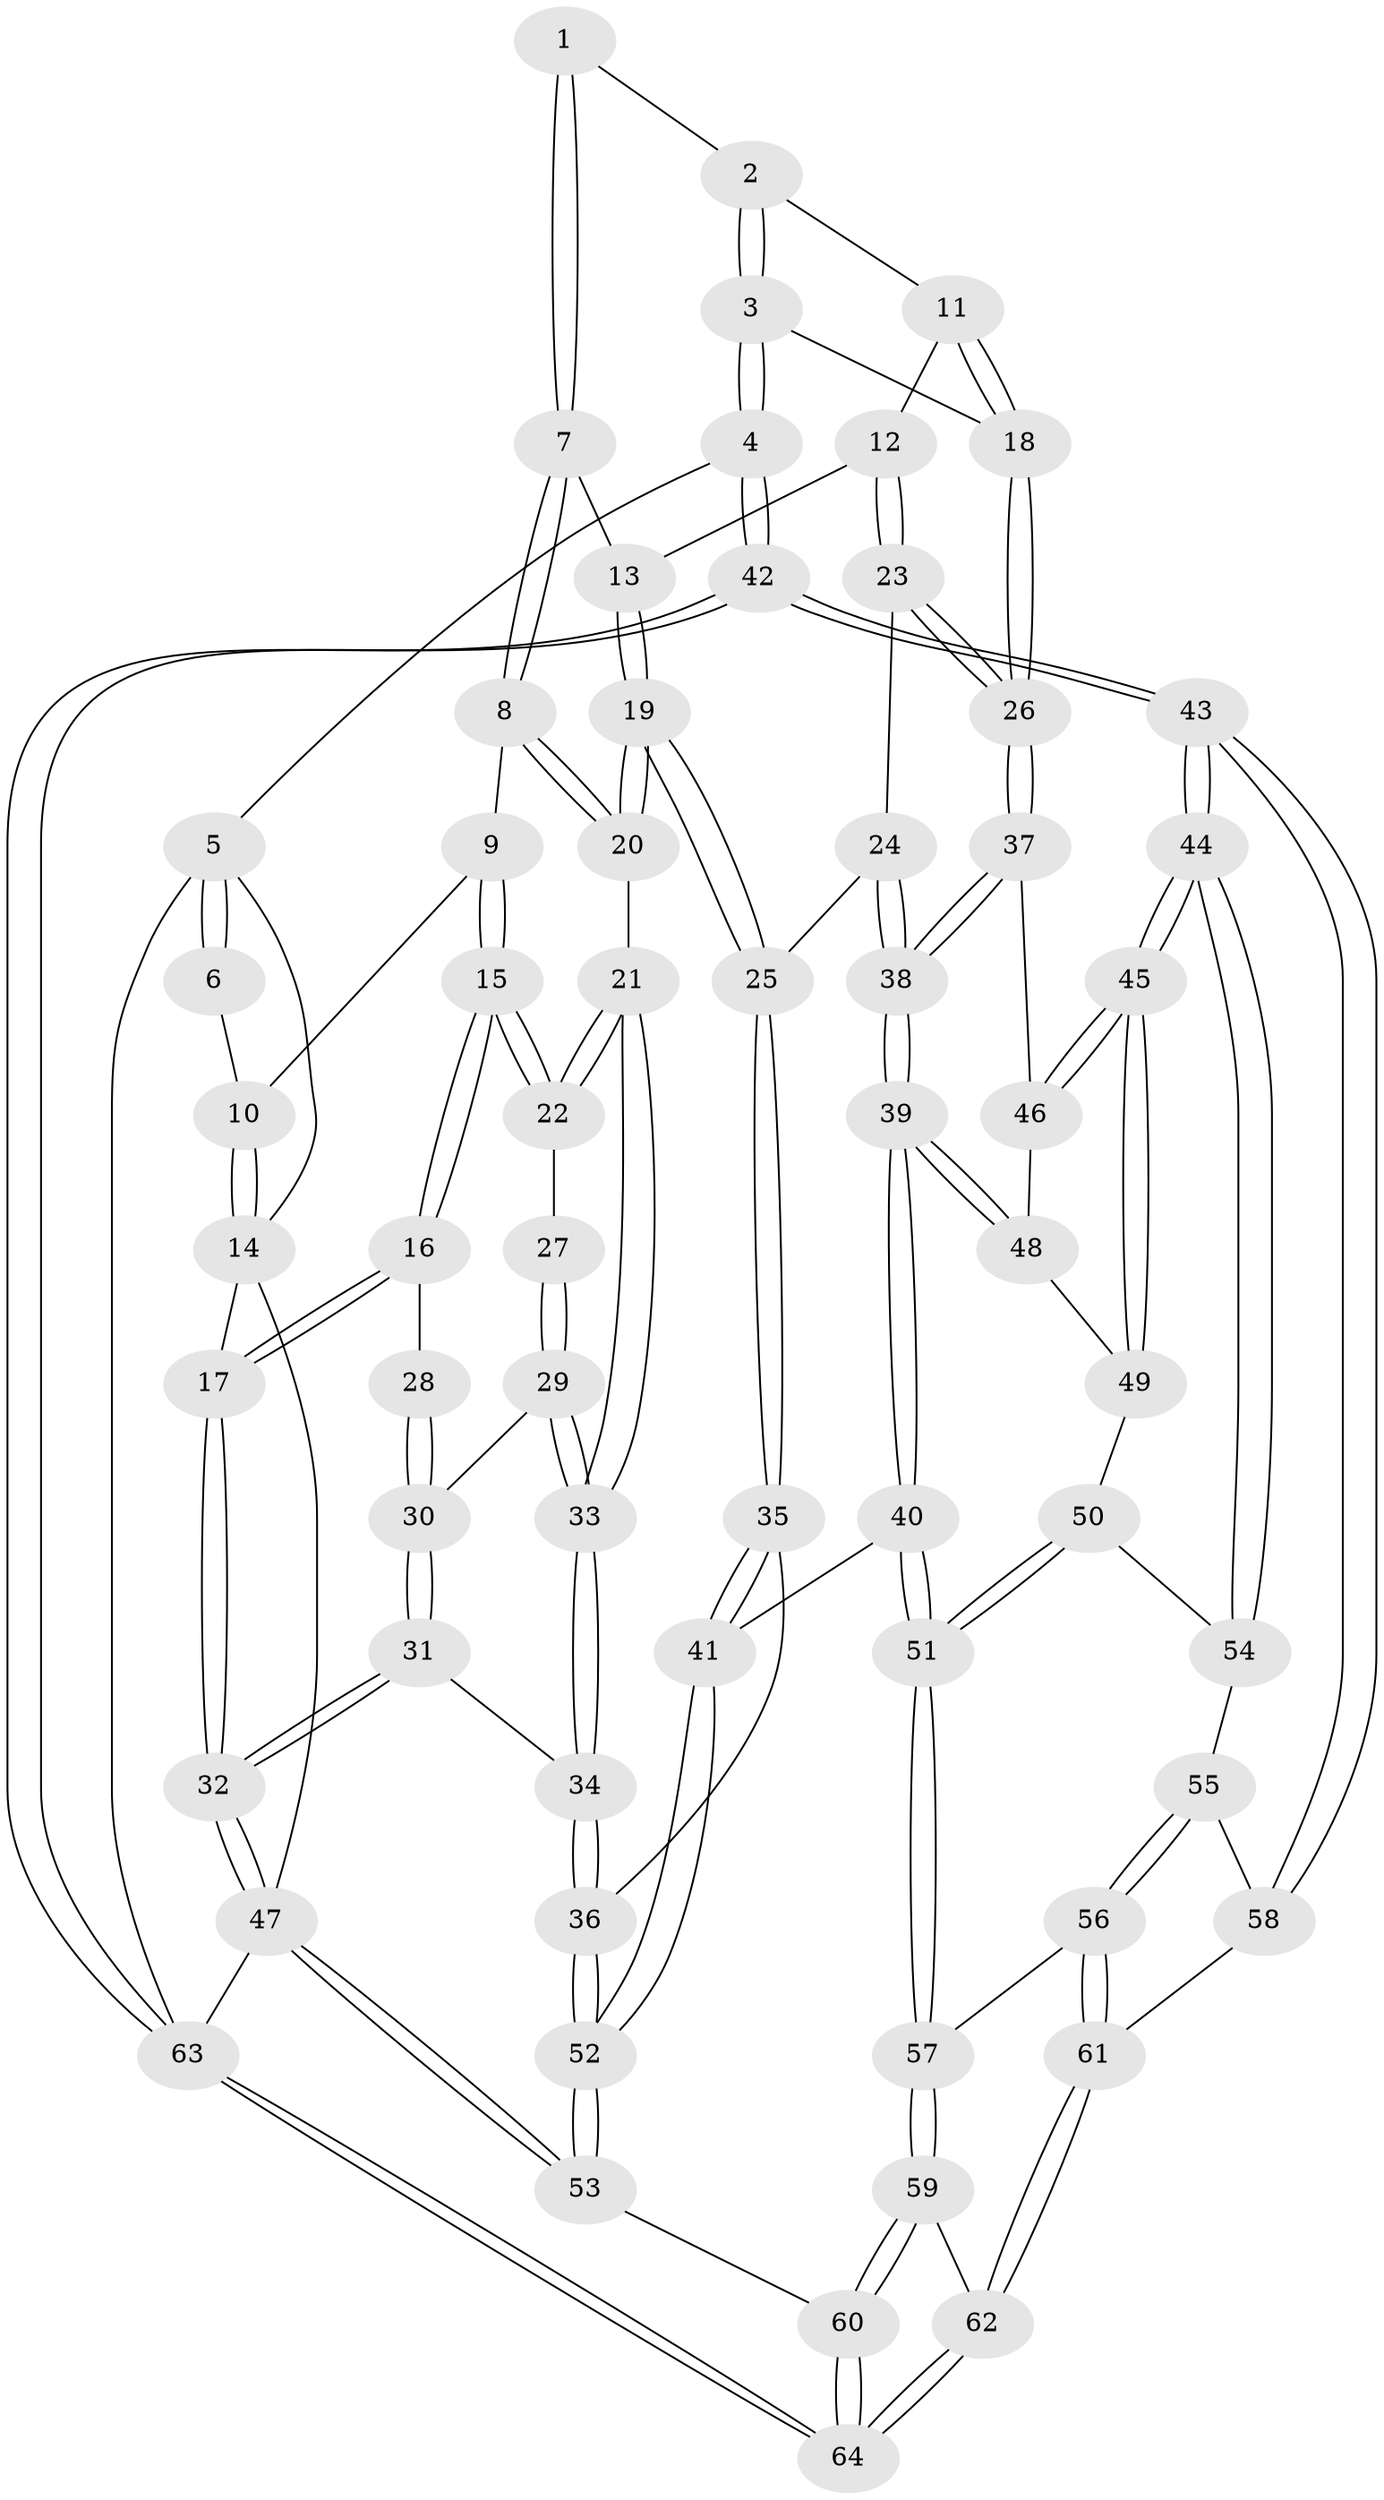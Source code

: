 // Generated by graph-tools (version 1.1) at 2025/11/02/27/25 16:11:54]
// undirected, 64 vertices, 157 edges
graph export_dot {
graph [start="1"]
  node [color=gray90,style=filled];
  1 [pos="+0.5285914087735691+0"];
  2 [pos="+0.5884827559280538+0"];
  3 [pos="+1+0.19629871773880506"];
  4 [pos="+1+0.19087651780293743"];
  5 [pos="+1+0"];
  6 [pos="+0.5220606939237433+0"];
  7 [pos="+0.45138814601790045+0.11853171192389116"];
  8 [pos="+0.2093807268893433+0.12166030999841855"];
  9 [pos="+0.13415867671801507+0"];
  10 [pos="+0.12970858577845182+0"];
  11 [pos="+0.6276211079365104+0.047035136157693794"];
  12 [pos="+0.535496099174465+0.2104247224428228"];
  13 [pos="+0.4521746961286141+0.15841452832176603"];
  14 [pos="+0+0"];
  15 [pos="+0.03360631317688045+0.21397132615821104"];
  16 [pos="+0+0.2119248029645464"];
  17 [pos="+0+0.18710728636889626"];
  18 [pos="+0.7452421813403883+0.26580933519076905"];
  19 [pos="+0.33796482959142604+0.29067661250311816"];
  20 [pos="+0.21287715309362087+0.22581331034962723"];
  21 [pos="+0.18611835832779014+0.24480502229812987"];
  22 [pos="+0.13100534418045615+0.24126162621752612"];
  23 [pos="+0.5756227660116269+0.2616930261685991"];
  24 [pos="+0.4360039778930699+0.34327925502659223"];
  25 [pos="+0.3446339853532208+0.30261198623010627"];
  26 [pos="+0.7114219942834362+0.2987174208584545"];
  27 [pos="+0.052330900508583154+0.29167171819236876"];
  28 [pos="+0.017902097534159986+0.2946216365481662"];
  29 [pos="+0.027798720372044793+0.34323993682938314"];
  30 [pos="+0.021856870832577337+0.3488653316607809"];
  31 [pos="+0+0.4788708963883503"];
  32 [pos="+0+0.47700893830645724"];
  33 [pos="+0.17169821062201518+0.2802703187527087"];
  34 [pos="+0.1051115770699332+0.5106495354242635"];
  35 [pos="+0.28482863656482654+0.5126124892688688"];
  36 [pos="+0.14746950029941622+0.5478750176492674"];
  37 [pos="+0.7030597647155001+0.33304948935272605"];
  38 [pos="+0.4846054574739804+0.42365066314724137"];
  39 [pos="+0.484414730624534+0.5456930582715646"];
  40 [pos="+0.46377632300347166+0.5945190733289001"];
  41 [pos="+0.4522588694805168+0.5923625342740646"];
  42 [pos="+1+0.7004895230775132"];
  43 [pos="+0.915484175277983+0.6496897123924095"];
  44 [pos="+0.8627481440926084+0.6140694612728094"];
  45 [pos="+0.8227384735061466+0.5785713594682426"];
  46 [pos="+0.7041570586194794+0.35792701280884753"];
  47 [pos="+0+1"];
  48 [pos="+0.633094537724617+0.4670609030945673"];
  49 [pos="+0.6699142841108602+0.5616871115386511"];
  50 [pos="+0.5907352678263623+0.6087938287420183"];
  51 [pos="+0.4785273494329311+0.617062114429788"];
  52 [pos="+0.15054009672800875+0.7960046366415032"];
  53 [pos="+0.09176635177502986+1"];
  54 [pos="+0.6489224470605077+0.6440719446442986"];
  55 [pos="+0.6642054397881777+0.6946515262390268"];
  56 [pos="+0.5943260719811371+0.7198933723631645"];
  57 [pos="+0.4857599438306776+0.671995287518411"];
  58 [pos="+0.7101316017698716+0.7157462291436245"];
  59 [pos="+0.43925533545603707+0.8614437037557667"];
  60 [pos="+0.12337066436019885+1"];
  61 [pos="+0.6533910411929905+0.7893539985713957"];
  62 [pos="+0.6560399453507716+0.9032041243460716"];
  63 [pos="+1+1"];
  64 [pos="+1+1"];
  1 -- 2;
  1 -- 7;
  1 -- 7;
  2 -- 3;
  2 -- 3;
  2 -- 11;
  3 -- 4;
  3 -- 4;
  3 -- 18;
  4 -- 5;
  4 -- 42;
  4 -- 42;
  5 -- 6;
  5 -- 6;
  5 -- 14;
  5 -- 63;
  6 -- 10;
  7 -- 8;
  7 -- 8;
  7 -- 13;
  8 -- 9;
  8 -- 20;
  8 -- 20;
  9 -- 10;
  9 -- 15;
  9 -- 15;
  10 -- 14;
  10 -- 14;
  11 -- 12;
  11 -- 18;
  11 -- 18;
  12 -- 13;
  12 -- 23;
  12 -- 23;
  13 -- 19;
  13 -- 19;
  14 -- 17;
  14 -- 47;
  15 -- 16;
  15 -- 16;
  15 -- 22;
  15 -- 22;
  16 -- 17;
  16 -- 17;
  16 -- 28;
  17 -- 32;
  17 -- 32;
  18 -- 26;
  18 -- 26;
  19 -- 20;
  19 -- 20;
  19 -- 25;
  19 -- 25;
  20 -- 21;
  21 -- 22;
  21 -- 22;
  21 -- 33;
  21 -- 33;
  22 -- 27;
  23 -- 24;
  23 -- 26;
  23 -- 26;
  24 -- 25;
  24 -- 38;
  24 -- 38;
  25 -- 35;
  25 -- 35;
  26 -- 37;
  26 -- 37;
  27 -- 29;
  27 -- 29;
  28 -- 30;
  28 -- 30;
  29 -- 30;
  29 -- 33;
  29 -- 33;
  30 -- 31;
  30 -- 31;
  31 -- 32;
  31 -- 32;
  31 -- 34;
  32 -- 47;
  32 -- 47;
  33 -- 34;
  33 -- 34;
  34 -- 36;
  34 -- 36;
  35 -- 36;
  35 -- 41;
  35 -- 41;
  36 -- 52;
  36 -- 52;
  37 -- 38;
  37 -- 38;
  37 -- 46;
  38 -- 39;
  38 -- 39;
  39 -- 40;
  39 -- 40;
  39 -- 48;
  39 -- 48;
  40 -- 41;
  40 -- 51;
  40 -- 51;
  41 -- 52;
  41 -- 52;
  42 -- 43;
  42 -- 43;
  42 -- 63;
  42 -- 63;
  43 -- 44;
  43 -- 44;
  43 -- 58;
  43 -- 58;
  44 -- 45;
  44 -- 45;
  44 -- 54;
  44 -- 54;
  45 -- 46;
  45 -- 46;
  45 -- 49;
  45 -- 49;
  46 -- 48;
  47 -- 53;
  47 -- 53;
  47 -- 63;
  48 -- 49;
  49 -- 50;
  50 -- 51;
  50 -- 51;
  50 -- 54;
  51 -- 57;
  51 -- 57;
  52 -- 53;
  52 -- 53;
  53 -- 60;
  54 -- 55;
  55 -- 56;
  55 -- 56;
  55 -- 58;
  56 -- 57;
  56 -- 61;
  56 -- 61;
  57 -- 59;
  57 -- 59;
  58 -- 61;
  59 -- 60;
  59 -- 60;
  59 -- 62;
  60 -- 64;
  60 -- 64;
  61 -- 62;
  61 -- 62;
  62 -- 64;
  62 -- 64;
  63 -- 64;
  63 -- 64;
}

